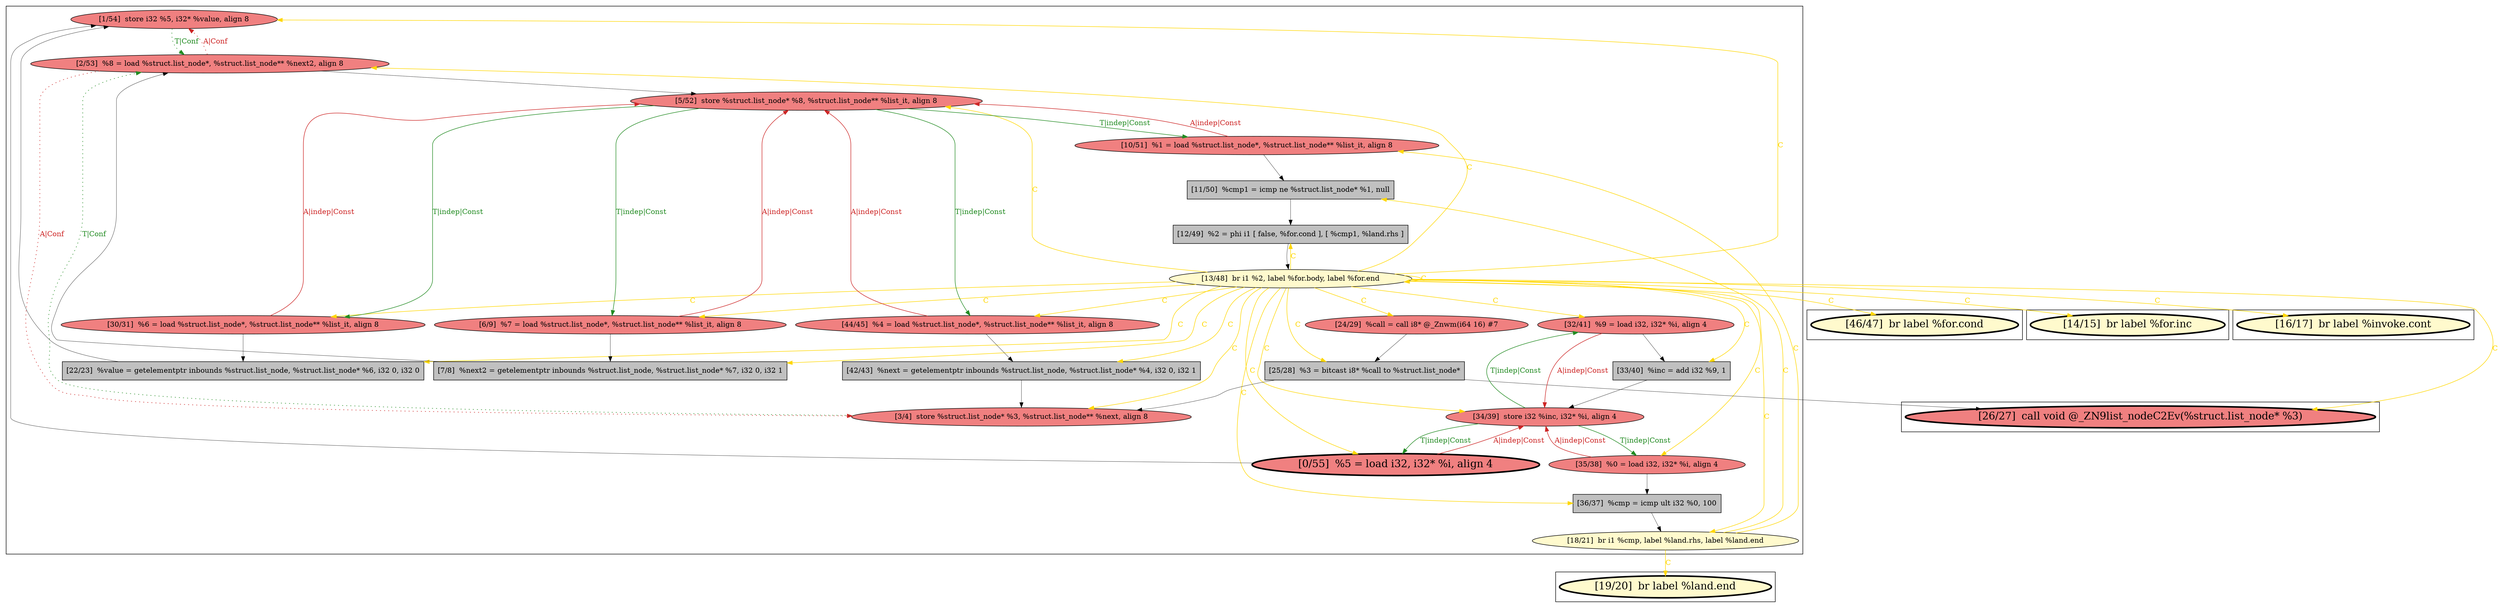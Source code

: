
digraph G {



node446->node456 [style=dotted,color=forestgreen,label="T|Conf",penwidth=1.0,fontcolor=forestgreen ]
node447->node451 [style=solid,color=black,label="",penwidth=0.5,fontcolor=black ]
node460->node458 [style=solid,color=black,label="",penwidth=0.5,fontcolor=black ]
node458->node456 [style=dotted,color=forestgreen,label="T|Conf",penwidth=1.0,fontcolor=forestgreen ]
node456->node458 [style=dotted,color=firebrick3,label="A|Conf",penwidth=1.0,fontcolor=firebrick3 ]
node463->node454 [style=solid,color=firebrick3,label="A|indep|Const",penwidth=1.0,fontcolor=firebrick3 ]
node451->node465 [style=solid,color=gold,label="C",penwidth=1.0,fontcolor=gold ]
node464->node460 [style=solid,color=black,label="",penwidth=0.5,fontcolor=black ]
node454->node464 [style=solid,color=forestgreen,label="T|indep|Const",penwidth=1.0,fontcolor=forestgreen ]
node445->node461 [style=solid,color=black,label="",penwidth=0.5,fontcolor=black ]
node462->node453 [style=solid,color=black,label="",penwidth=0.5,fontcolor=black ]
node452->node449 [style=solid,color=forestgreen,label="T|indep|Const",penwidth=1.0,fontcolor=forestgreen ]
node451->node460 [style=solid,color=gold,label="C",penwidth=1.0,fontcolor=gold ]
node456->node446 [style=dotted,color=firebrick3,label="A|Conf",penwidth=1.0,fontcolor=firebrick3 ]
node448->node452 [style=solid,color=black,label="",penwidth=0.5,fontcolor=black ]
node445->node454 [style=solid,color=firebrick3,label="A|indep|Const",penwidth=1.0,fontcolor=firebrick3 ]
node449->node446 [style=solid,color=black,label="",penwidth=0.5,fontcolor=black ]
node442->node443 [style=solid,color=black,label="",penwidth=0.5,fontcolor=black ]
node452->node457 [style=solid,color=forestgreen,label="T|indep|Const",penwidth=1.0,fontcolor=forestgreen ]
node451->node458 [style=solid,color=gold,label="C",penwidth=1.0,fontcolor=gold ]
node444->node459 [style=solid,color=gold,label="C",penwidth=1.0,fontcolor=gold ]
node451->node449 [style=solid,color=gold,label="C",penwidth=1.0,fontcolor=gold ]
node451->node452 [style=solid,color=gold,label="C",penwidth=1.0,fontcolor=gold ]
node451->node461 [style=solid,color=gold,label="C",penwidth=1.0,fontcolor=gold ]
node454->node459 [style=solid,color=forestgreen,label="T|indep|Const",penwidth=1.0,fontcolor=forestgreen ]
node451->node444 [style=solid,color=gold,label="C",penwidth=1.0,fontcolor=gold ]
node451->node463 [style=solid,color=gold,label="C",penwidth=1.0,fontcolor=gold ]
node451->node438 [style=solid,color=gold,label="C",penwidth=1.0,fontcolor=gold ]
node451->node462 [style=solid,color=gold,label="C",penwidth=1.0,fontcolor=gold ]
node451->node439 [style=solid,color=gold,label="C",penwidth=1.0,fontcolor=gold ]
node457->node448 [style=solid,color=black,label="",penwidth=0.5,fontcolor=black ]
node454->node463 [style=solid,color=forestgreen,label="T|indep|Const",penwidth=1.0,fontcolor=forestgreen ]
node459->node450 [style=solid,color=black,label="",penwidth=0.5,fontcolor=black ]
node451->node443 [style=solid,color=gold,label="C",penwidth=1.0,fontcolor=gold ]
node444->node450 [style=solid,color=gold,label="C",penwidth=1.0,fontcolor=gold ]
node451->node442 [style=solid,color=gold,label="C",penwidth=1.0,fontcolor=gold ]
node463->node455 [style=solid,color=black,label="",penwidth=0.5,fontcolor=black ]
node451->node451 [style=solid,color=gold,label="C",penwidth=1.0,fontcolor=gold ]
node451->node445 [style=solid,color=gold,label="C",penwidth=1.0,fontcolor=gold ]
node454->node445 [style=solid,color=forestgreen,label="T|indep|Const",penwidth=1.0,fontcolor=forestgreen ]
node444->node440 [style=solid,color=gold,label="C",penwidth=1.0,fontcolor=gold ]
node453->node441 [style=solid,color=black,label="",penwidth=0.5,fontcolor=black ]
node451->node441 [style=solid,color=gold,label="C",penwidth=1.0,fontcolor=gold ]
node451->node456 [style=solid,color=gold,label="C",penwidth=1.0,fontcolor=gold ]
node451->node448 [style=solid,color=gold,label="C",penwidth=1.0,fontcolor=gold ]
node456->node454 [style=solid,color=black,label="",penwidth=0.5,fontcolor=black ]
node455->node456 [style=solid,color=black,label="",penwidth=0.5,fontcolor=black ]
node451->node455 [style=solid,color=gold,label="C",penwidth=1.0,fontcolor=gold ]
node449->node452 [style=solid,color=firebrick3,label="A|indep|Const",penwidth=1.0,fontcolor=firebrick3 ]
node451->node454 [style=solid,color=gold,label="C",penwidth=1.0,fontcolor=gold ]
node452->node442 [style=solid,color=forestgreen,label="T|indep|Const",penwidth=1.0,fontcolor=forestgreen ]
node450->node447 [style=solid,color=black,label="",penwidth=0.5,fontcolor=black ]
node442->node452 [style=solid,color=firebrick3,label="A|indep|Const",penwidth=1.0,fontcolor=firebrick3 ]
node451->node464 [style=solid,color=gold,label="C",penwidth=1.0,fontcolor=gold ]
node451->node453 [style=solid,color=gold,label="C",penwidth=1.0,fontcolor=gold ]
node459->node454 [style=solid,color=firebrick3,label="A|indep|Const",penwidth=1.0,fontcolor=firebrick3 ]
node464->node454 [style=solid,color=firebrick3,label="A|indep|Const",penwidth=1.0,fontcolor=firebrick3 ]
node451->node446 [style=solid,color=gold,label="C",penwidth=1.0,fontcolor=gold ]
node453->node458 [style=solid,color=black,label="",penwidth=0.5,fontcolor=black ]
node443->node444 [style=solid,color=black,label="",penwidth=0.5,fontcolor=black ]
node461->node446 [style=solid,color=black,label="",penwidth=0.5,fontcolor=black ]
node451->node447 [style=solid,color=gold,label="C",penwidth=1.0,fontcolor=gold ]
node457->node452 [style=solid,color=firebrick3,label="A|indep|Const",penwidth=1.0,fontcolor=firebrick3 ]
node451->node457 [style=solid,color=gold,label="C",penwidth=1.0,fontcolor=gold ]


subgraph cluster4 {


node464 [fillcolor=lightcoral,label="[44/45]  %4 = load %struct.list_node*, %struct.list_node** %list_it, align 8",shape=ellipse,style=filled ]
node462 [fillcolor=lightcoral,label="[24/29]  %call = call i8* @_Znwm(i64 16) #7",shape=ellipse,style=filled ]
node461 [fillcolor=grey,label="[22/23]  %value = getelementptr inbounds %struct.list_node, %struct.list_node* %6, i32 0, i32 0",shape=rectangle,style=filled ]
node463 [fillcolor=lightcoral,label="[6/9]  %7 = load %struct.list_node*, %struct.list_node** %list_it, align 8",shape=ellipse,style=filled ]
node460 [fillcolor=grey,label="[42/43]  %next = getelementptr inbounds %struct.list_node, %struct.list_node* %4, i32 0, i32 1",shape=rectangle,style=filled ]
node447 [fillcolor=grey,label="[12/49]  %2 = phi i1 [ false, %for.cond ], [ %cmp1, %land.rhs ]",shape=rectangle,style=filled ]
node443 [fillcolor=grey,label="[36/37]  %cmp = icmp ult i32 %0, 100",shape=rectangle,style=filled ]
node449 [penwidth=3.0,fontsize=20,fillcolor=lightcoral,label="[0/55]  %5 = load i32, i32* %i, align 4",shape=ellipse,style=filled ]
node446 [fillcolor=lightcoral,label="[1/54]  store i32 %5, i32* %value, align 8",shape=ellipse,style=filled ]
node445 [fillcolor=lightcoral,label="[30/31]  %6 = load %struct.list_node*, %struct.list_node** %list_it, align 8",shape=ellipse,style=filled ]
node459 [fillcolor=lightcoral,label="[10/51]  %1 = load %struct.list_node*, %struct.list_node** %list_it, align 8",shape=ellipse,style=filled ]
node455 [fillcolor=grey,label="[7/8]  %next2 = getelementptr inbounds %struct.list_node, %struct.list_node* %7, i32 0, i32 1",shape=rectangle,style=filled ]
node442 [fillcolor=lightcoral,label="[35/38]  %0 = load i32, i32* %i, align 4",shape=ellipse,style=filled ]
node452 [fillcolor=lightcoral,label="[34/39]  store i32 %inc, i32* %i, align 4",shape=ellipse,style=filled ]
node444 [fillcolor=lemonchiffon,label="[18/21]  br i1 %cmp, label %land.rhs, label %land.end",shape=ellipse,style=filled ]
node448 [fillcolor=grey,label="[33/40]  %inc = add i32 %9, 1",shape=rectangle,style=filled ]
node451 [fillcolor=lemonchiffon,label="[13/48]  br i1 %2, label %for.body, label %for.end",shape=ellipse,style=filled ]
node453 [fillcolor=grey,label="[25/28]  %3 = bitcast i8* %call to %struct.list_node*",shape=rectangle,style=filled ]
node450 [fillcolor=grey,label="[11/50]  %cmp1 = icmp ne %struct.list_node* %1, null",shape=rectangle,style=filled ]
node454 [fillcolor=lightcoral,label="[5/52]  store %struct.list_node* %8, %struct.list_node** %list_it, align 8",shape=ellipse,style=filled ]
node456 [fillcolor=lightcoral,label="[2/53]  %8 = load %struct.list_node*, %struct.list_node** %next2, align 8",shape=ellipse,style=filled ]
node458 [fillcolor=lightcoral,label="[3/4]  store %struct.list_node* %3, %struct.list_node** %next, align 8",shape=ellipse,style=filled ]
node457 [fillcolor=lightcoral,label="[32/41]  %9 = load i32, i32* %i, align 4",shape=ellipse,style=filled ]



}

subgraph cluster3 {


node441 [penwidth=3.0,fontsize=20,fillcolor=lightcoral,label="[26/27]  call void @_ZN9list_nodeC2Ev(%struct.list_node* %3)",shape=ellipse,style=filled ]



}

subgraph cluster2 {


node440 [penwidth=3.0,fontsize=20,fillcolor=lemonchiffon,label="[19/20]  br label %land.end",shape=ellipse,style=filled ]



}

subgraph cluster5 {


node465 [penwidth=3.0,fontsize=20,fillcolor=lemonchiffon,label="[46/47]  br label %for.cond",shape=ellipse,style=filled ]



}

subgraph cluster0 {


node438 [penwidth=3.0,fontsize=20,fillcolor=lemonchiffon,label="[14/15]  br label %for.inc",shape=ellipse,style=filled ]



}

subgraph cluster1 {


node439 [penwidth=3.0,fontsize=20,fillcolor=lemonchiffon,label="[16/17]  br label %invoke.cont",shape=ellipse,style=filled ]



}

}
